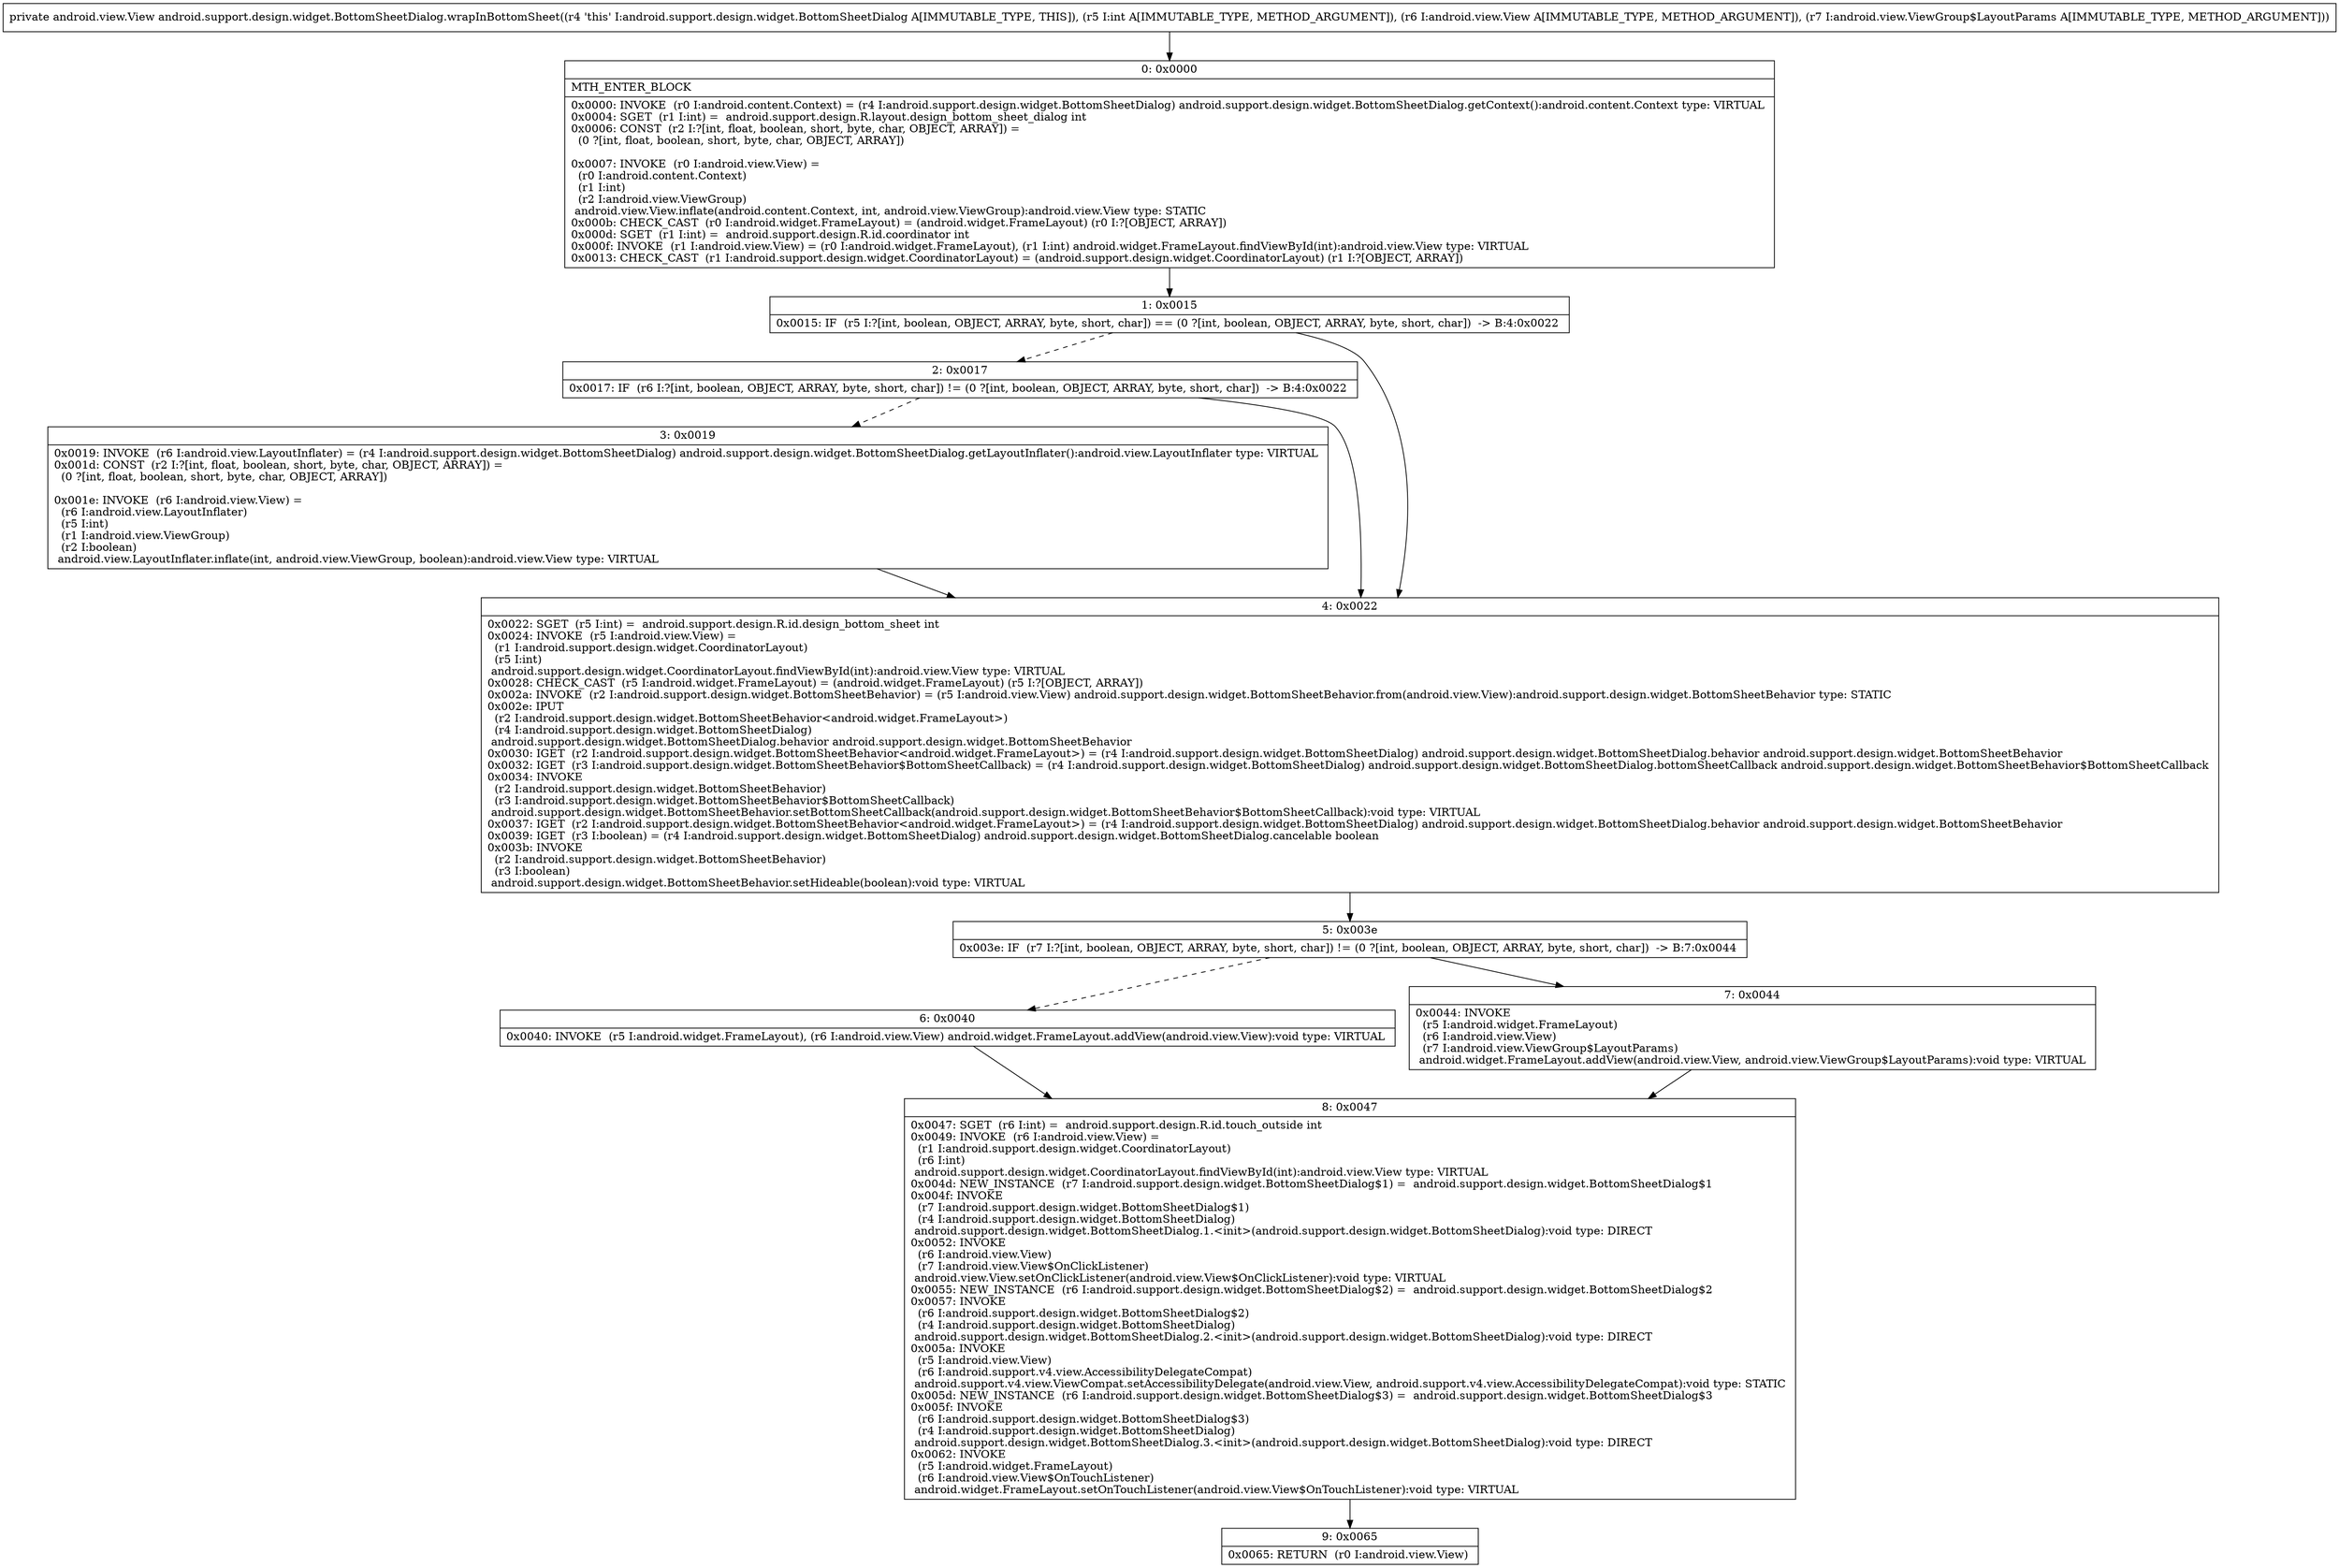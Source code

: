 digraph "CFG forandroid.support.design.widget.BottomSheetDialog.wrapInBottomSheet(ILandroid\/view\/View;Landroid\/view\/ViewGroup$LayoutParams;)Landroid\/view\/View;" {
Node_0 [shape=record,label="{0\:\ 0x0000|MTH_ENTER_BLOCK\l|0x0000: INVOKE  (r0 I:android.content.Context) = (r4 I:android.support.design.widget.BottomSheetDialog) android.support.design.widget.BottomSheetDialog.getContext():android.content.Context type: VIRTUAL \l0x0004: SGET  (r1 I:int) =  android.support.design.R.layout.design_bottom_sheet_dialog int \l0x0006: CONST  (r2 I:?[int, float, boolean, short, byte, char, OBJECT, ARRAY]) = \l  (0 ?[int, float, boolean, short, byte, char, OBJECT, ARRAY])\l \l0x0007: INVOKE  (r0 I:android.view.View) = \l  (r0 I:android.content.Context)\l  (r1 I:int)\l  (r2 I:android.view.ViewGroup)\l android.view.View.inflate(android.content.Context, int, android.view.ViewGroup):android.view.View type: STATIC \l0x000b: CHECK_CAST  (r0 I:android.widget.FrameLayout) = (android.widget.FrameLayout) (r0 I:?[OBJECT, ARRAY]) \l0x000d: SGET  (r1 I:int) =  android.support.design.R.id.coordinator int \l0x000f: INVOKE  (r1 I:android.view.View) = (r0 I:android.widget.FrameLayout), (r1 I:int) android.widget.FrameLayout.findViewById(int):android.view.View type: VIRTUAL \l0x0013: CHECK_CAST  (r1 I:android.support.design.widget.CoordinatorLayout) = (android.support.design.widget.CoordinatorLayout) (r1 I:?[OBJECT, ARRAY]) \l}"];
Node_1 [shape=record,label="{1\:\ 0x0015|0x0015: IF  (r5 I:?[int, boolean, OBJECT, ARRAY, byte, short, char]) == (0 ?[int, boolean, OBJECT, ARRAY, byte, short, char])  \-\> B:4:0x0022 \l}"];
Node_2 [shape=record,label="{2\:\ 0x0017|0x0017: IF  (r6 I:?[int, boolean, OBJECT, ARRAY, byte, short, char]) != (0 ?[int, boolean, OBJECT, ARRAY, byte, short, char])  \-\> B:4:0x0022 \l}"];
Node_3 [shape=record,label="{3\:\ 0x0019|0x0019: INVOKE  (r6 I:android.view.LayoutInflater) = (r4 I:android.support.design.widget.BottomSheetDialog) android.support.design.widget.BottomSheetDialog.getLayoutInflater():android.view.LayoutInflater type: VIRTUAL \l0x001d: CONST  (r2 I:?[int, float, boolean, short, byte, char, OBJECT, ARRAY]) = \l  (0 ?[int, float, boolean, short, byte, char, OBJECT, ARRAY])\l \l0x001e: INVOKE  (r6 I:android.view.View) = \l  (r6 I:android.view.LayoutInflater)\l  (r5 I:int)\l  (r1 I:android.view.ViewGroup)\l  (r2 I:boolean)\l android.view.LayoutInflater.inflate(int, android.view.ViewGroup, boolean):android.view.View type: VIRTUAL \l}"];
Node_4 [shape=record,label="{4\:\ 0x0022|0x0022: SGET  (r5 I:int) =  android.support.design.R.id.design_bottom_sheet int \l0x0024: INVOKE  (r5 I:android.view.View) = \l  (r1 I:android.support.design.widget.CoordinatorLayout)\l  (r5 I:int)\l android.support.design.widget.CoordinatorLayout.findViewById(int):android.view.View type: VIRTUAL \l0x0028: CHECK_CAST  (r5 I:android.widget.FrameLayout) = (android.widget.FrameLayout) (r5 I:?[OBJECT, ARRAY]) \l0x002a: INVOKE  (r2 I:android.support.design.widget.BottomSheetBehavior) = (r5 I:android.view.View) android.support.design.widget.BottomSheetBehavior.from(android.view.View):android.support.design.widget.BottomSheetBehavior type: STATIC \l0x002e: IPUT  \l  (r2 I:android.support.design.widget.BottomSheetBehavior\<android.widget.FrameLayout\>)\l  (r4 I:android.support.design.widget.BottomSheetDialog)\l android.support.design.widget.BottomSheetDialog.behavior android.support.design.widget.BottomSheetBehavior \l0x0030: IGET  (r2 I:android.support.design.widget.BottomSheetBehavior\<android.widget.FrameLayout\>) = (r4 I:android.support.design.widget.BottomSheetDialog) android.support.design.widget.BottomSheetDialog.behavior android.support.design.widget.BottomSheetBehavior \l0x0032: IGET  (r3 I:android.support.design.widget.BottomSheetBehavior$BottomSheetCallback) = (r4 I:android.support.design.widget.BottomSheetDialog) android.support.design.widget.BottomSheetDialog.bottomSheetCallback android.support.design.widget.BottomSheetBehavior$BottomSheetCallback \l0x0034: INVOKE  \l  (r2 I:android.support.design.widget.BottomSheetBehavior)\l  (r3 I:android.support.design.widget.BottomSheetBehavior$BottomSheetCallback)\l android.support.design.widget.BottomSheetBehavior.setBottomSheetCallback(android.support.design.widget.BottomSheetBehavior$BottomSheetCallback):void type: VIRTUAL \l0x0037: IGET  (r2 I:android.support.design.widget.BottomSheetBehavior\<android.widget.FrameLayout\>) = (r4 I:android.support.design.widget.BottomSheetDialog) android.support.design.widget.BottomSheetDialog.behavior android.support.design.widget.BottomSheetBehavior \l0x0039: IGET  (r3 I:boolean) = (r4 I:android.support.design.widget.BottomSheetDialog) android.support.design.widget.BottomSheetDialog.cancelable boolean \l0x003b: INVOKE  \l  (r2 I:android.support.design.widget.BottomSheetBehavior)\l  (r3 I:boolean)\l android.support.design.widget.BottomSheetBehavior.setHideable(boolean):void type: VIRTUAL \l}"];
Node_5 [shape=record,label="{5\:\ 0x003e|0x003e: IF  (r7 I:?[int, boolean, OBJECT, ARRAY, byte, short, char]) != (0 ?[int, boolean, OBJECT, ARRAY, byte, short, char])  \-\> B:7:0x0044 \l}"];
Node_6 [shape=record,label="{6\:\ 0x0040|0x0040: INVOKE  (r5 I:android.widget.FrameLayout), (r6 I:android.view.View) android.widget.FrameLayout.addView(android.view.View):void type: VIRTUAL \l}"];
Node_7 [shape=record,label="{7\:\ 0x0044|0x0044: INVOKE  \l  (r5 I:android.widget.FrameLayout)\l  (r6 I:android.view.View)\l  (r7 I:android.view.ViewGroup$LayoutParams)\l android.widget.FrameLayout.addView(android.view.View, android.view.ViewGroup$LayoutParams):void type: VIRTUAL \l}"];
Node_8 [shape=record,label="{8\:\ 0x0047|0x0047: SGET  (r6 I:int) =  android.support.design.R.id.touch_outside int \l0x0049: INVOKE  (r6 I:android.view.View) = \l  (r1 I:android.support.design.widget.CoordinatorLayout)\l  (r6 I:int)\l android.support.design.widget.CoordinatorLayout.findViewById(int):android.view.View type: VIRTUAL \l0x004d: NEW_INSTANCE  (r7 I:android.support.design.widget.BottomSheetDialog$1) =  android.support.design.widget.BottomSheetDialog$1 \l0x004f: INVOKE  \l  (r7 I:android.support.design.widget.BottomSheetDialog$1)\l  (r4 I:android.support.design.widget.BottomSheetDialog)\l android.support.design.widget.BottomSheetDialog.1.\<init\>(android.support.design.widget.BottomSheetDialog):void type: DIRECT \l0x0052: INVOKE  \l  (r6 I:android.view.View)\l  (r7 I:android.view.View$OnClickListener)\l android.view.View.setOnClickListener(android.view.View$OnClickListener):void type: VIRTUAL \l0x0055: NEW_INSTANCE  (r6 I:android.support.design.widget.BottomSheetDialog$2) =  android.support.design.widget.BottomSheetDialog$2 \l0x0057: INVOKE  \l  (r6 I:android.support.design.widget.BottomSheetDialog$2)\l  (r4 I:android.support.design.widget.BottomSheetDialog)\l android.support.design.widget.BottomSheetDialog.2.\<init\>(android.support.design.widget.BottomSheetDialog):void type: DIRECT \l0x005a: INVOKE  \l  (r5 I:android.view.View)\l  (r6 I:android.support.v4.view.AccessibilityDelegateCompat)\l android.support.v4.view.ViewCompat.setAccessibilityDelegate(android.view.View, android.support.v4.view.AccessibilityDelegateCompat):void type: STATIC \l0x005d: NEW_INSTANCE  (r6 I:android.support.design.widget.BottomSheetDialog$3) =  android.support.design.widget.BottomSheetDialog$3 \l0x005f: INVOKE  \l  (r6 I:android.support.design.widget.BottomSheetDialog$3)\l  (r4 I:android.support.design.widget.BottomSheetDialog)\l android.support.design.widget.BottomSheetDialog.3.\<init\>(android.support.design.widget.BottomSheetDialog):void type: DIRECT \l0x0062: INVOKE  \l  (r5 I:android.widget.FrameLayout)\l  (r6 I:android.view.View$OnTouchListener)\l android.widget.FrameLayout.setOnTouchListener(android.view.View$OnTouchListener):void type: VIRTUAL \l}"];
Node_9 [shape=record,label="{9\:\ 0x0065|0x0065: RETURN  (r0 I:android.view.View) \l}"];
MethodNode[shape=record,label="{private android.view.View android.support.design.widget.BottomSheetDialog.wrapInBottomSheet((r4 'this' I:android.support.design.widget.BottomSheetDialog A[IMMUTABLE_TYPE, THIS]), (r5 I:int A[IMMUTABLE_TYPE, METHOD_ARGUMENT]), (r6 I:android.view.View A[IMMUTABLE_TYPE, METHOD_ARGUMENT]), (r7 I:android.view.ViewGroup$LayoutParams A[IMMUTABLE_TYPE, METHOD_ARGUMENT])) }"];
MethodNode -> Node_0;
Node_0 -> Node_1;
Node_1 -> Node_2[style=dashed];
Node_1 -> Node_4;
Node_2 -> Node_3[style=dashed];
Node_2 -> Node_4;
Node_3 -> Node_4;
Node_4 -> Node_5;
Node_5 -> Node_6[style=dashed];
Node_5 -> Node_7;
Node_6 -> Node_8;
Node_7 -> Node_8;
Node_8 -> Node_9;
}


